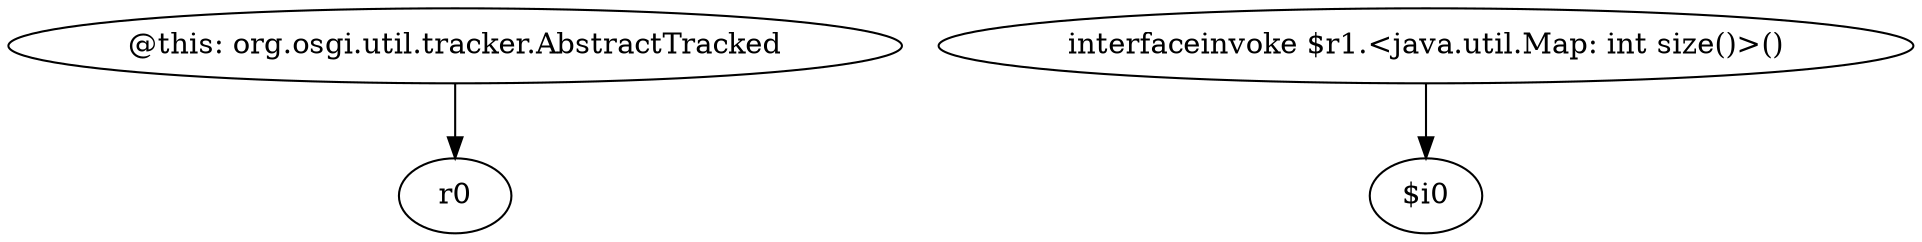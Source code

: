digraph g {
0[label="@this: org.osgi.util.tracker.AbstractTracked"]
1[label="r0"]
0->1[label=""]
2[label="interfaceinvoke $r1.<java.util.Map: int size()>()"]
3[label="$i0"]
2->3[label=""]
}